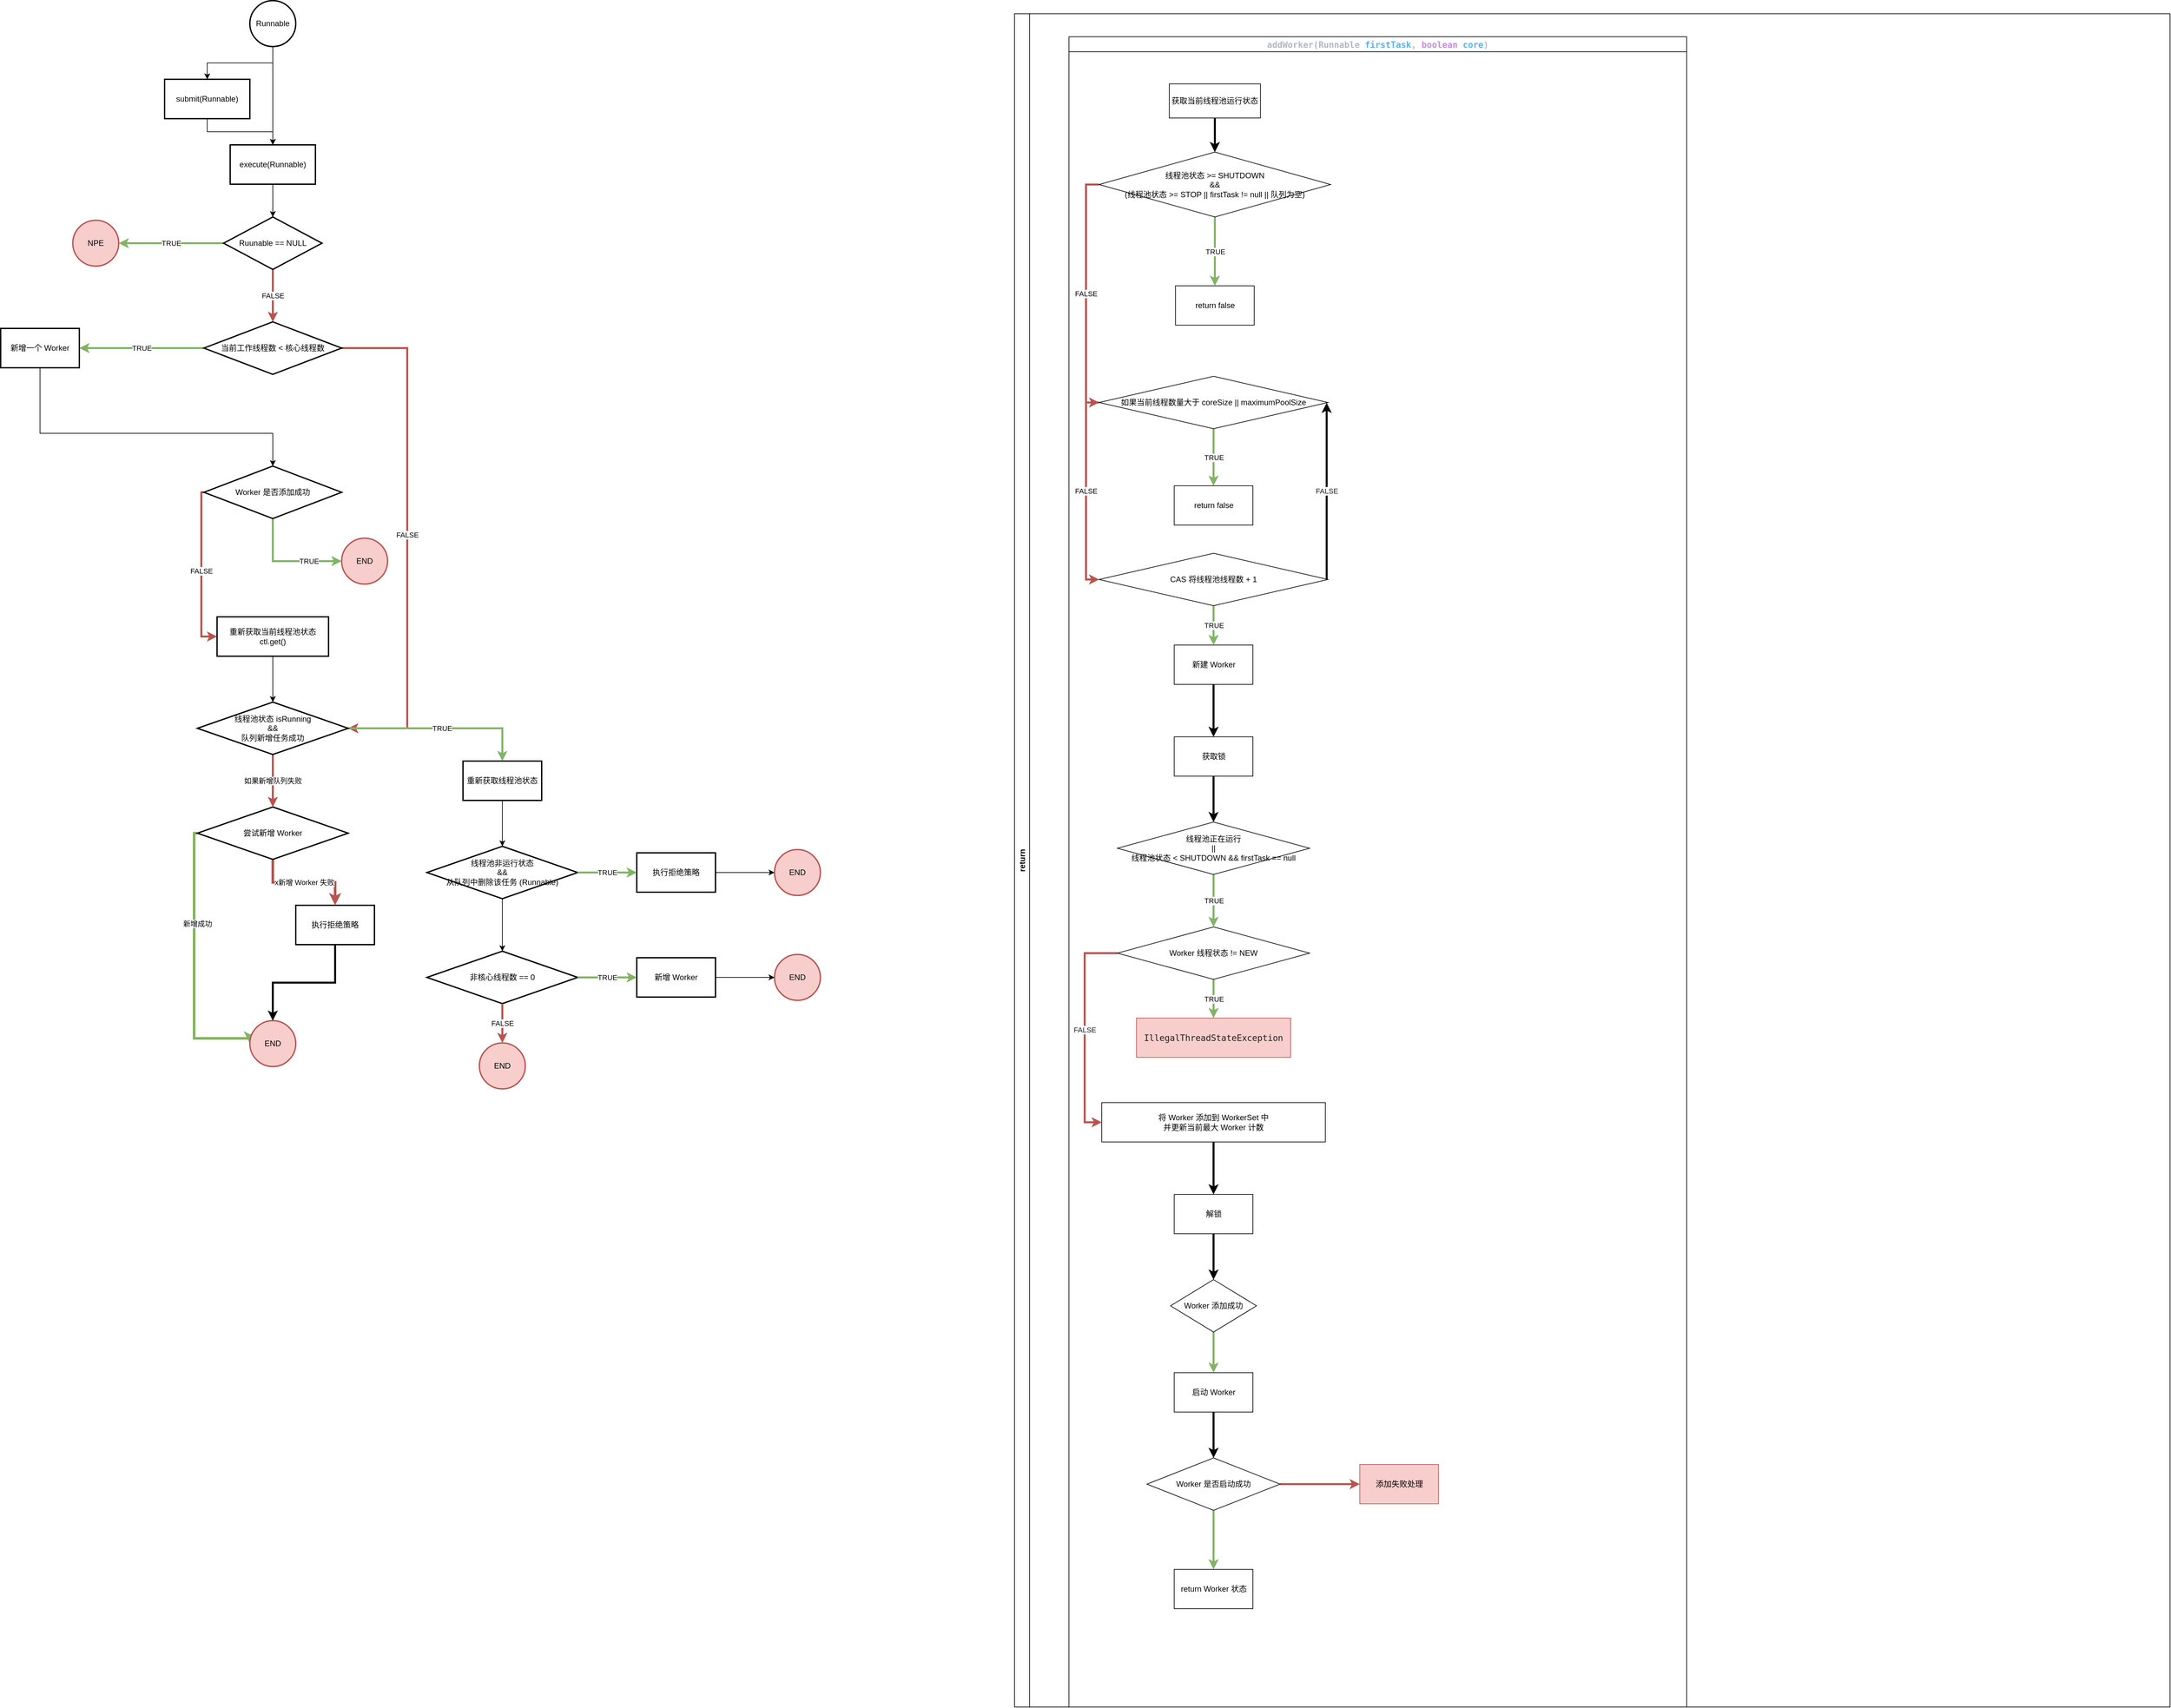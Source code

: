 <mxfile version="20.8.13" type="github">
  <diagram id="C5RBs43oDa-KdzZeNtuy" name="Page-1">
    <mxGraphModel dx="2514" dy="907" grid="0" gridSize="10" guides="1" tooltips="1" connect="1" arrows="1" fold="1" page="1" pageScale="1" pageWidth="827" pageHeight="1169" math="0" shadow="0">
      <root>
        <mxCell id="WIyWlLk6GJQsqaUBKTNV-0" />
        <mxCell id="WIyWlLk6GJQsqaUBKTNV-1" parent="WIyWlLk6GJQsqaUBKTNV-0" />
        <mxCell id="JscV2f2QoPjZ4ivwFRaJ-3" value="" style="edgeStyle=orthogonalEdgeStyle;rounded=0;orthogonalLoop=1;jettySize=auto;html=1;" parent="WIyWlLk6GJQsqaUBKTNV-1" source="JscV2f2QoPjZ4ivwFRaJ-1" target="JscV2f2QoPjZ4ivwFRaJ-2" edge="1">
          <mxGeometry relative="1" as="geometry" />
        </mxCell>
        <mxCell id="JscV2f2QoPjZ4ivwFRaJ-5" style="edgeStyle=orthogonalEdgeStyle;rounded=0;orthogonalLoop=1;jettySize=auto;html=1;" parent="WIyWlLk6GJQsqaUBKTNV-1" source="JscV2f2QoPjZ4ivwFRaJ-1" target="JscV2f2QoPjZ4ivwFRaJ-4" edge="1">
          <mxGeometry relative="1" as="geometry" />
        </mxCell>
        <mxCell id="JscV2f2QoPjZ4ivwFRaJ-1" value="Runnable" style="strokeWidth=2;html=1;shape=mxgraph.flowchart.start_2;whiteSpace=wrap;rounded=0;" parent="WIyWlLk6GJQsqaUBKTNV-1" vertex="1">
          <mxGeometry x="150" y="10" width="70" height="70" as="geometry" />
        </mxCell>
        <mxCell id="JscV2f2QoPjZ4ivwFRaJ-7" value="" style="edgeStyle=orthogonalEdgeStyle;rounded=0;orthogonalLoop=1;jettySize=auto;html=1;" parent="WIyWlLk6GJQsqaUBKTNV-1" source="JscV2f2QoPjZ4ivwFRaJ-2" target="JscV2f2QoPjZ4ivwFRaJ-6" edge="1">
          <mxGeometry relative="1" as="geometry" />
        </mxCell>
        <mxCell id="JscV2f2QoPjZ4ivwFRaJ-2" value="execute(Runnable)" style="whiteSpace=wrap;html=1;strokeWidth=2;rounded=0;" parent="WIyWlLk6GJQsqaUBKTNV-1" vertex="1">
          <mxGeometry x="120" y="230" width="130" height="60" as="geometry" />
        </mxCell>
        <mxCell id="JscV2f2QoPjZ4ivwFRaJ-8" style="edgeStyle=orthogonalEdgeStyle;rounded=0;orthogonalLoop=1;jettySize=auto;html=1;entryX=0.5;entryY=0;entryDx=0;entryDy=0;" parent="WIyWlLk6GJQsqaUBKTNV-1" source="JscV2f2QoPjZ4ivwFRaJ-4" target="JscV2f2QoPjZ4ivwFRaJ-2" edge="1">
          <mxGeometry relative="1" as="geometry" />
        </mxCell>
        <mxCell id="JscV2f2QoPjZ4ivwFRaJ-4" value="submit(Runnable)" style="whiteSpace=wrap;html=1;strokeWidth=2;rounded=0;" parent="WIyWlLk6GJQsqaUBKTNV-1" vertex="1">
          <mxGeometry x="20" y="130" width="130" height="60" as="geometry" />
        </mxCell>
        <mxCell id="JscV2f2QoPjZ4ivwFRaJ-10" value="TRUE" style="edgeStyle=orthogonalEdgeStyle;rounded=0;orthogonalLoop=1;jettySize=auto;html=1;strokeWidth=3;fillColor=#d5e8d4;strokeColor=#82b366;" parent="WIyWlLk6GJQsqaUBKTNV-1" source="JscV2f2QoPjZ4ivwFRaJ-6" target="JscV2f2QoPjZ4ivwFRaJ-9" edge="1">
          <mxGeometry relative="1" as="geometry" />
        </mxCell>
        <mxCell id="JscV2f2QoPjZ4ivwFRaJ-14" value="FALSE" style="edgeStyle=orthogonalEdgeStyle;rounded=0;orthogonalLoop=1;jettySize=auto;html=1;fillColor=#f8cecc;strokeColor=#b85450;strokeWidth=3;" parent="WIyWlLk6GJQsqaUBKTNV-1" source="JscV2f2QoPjZ4ivwFRaJ-6" target="JscV2f2QoPjZ4ivwFRaJ-13" edge="1">
          <mxGeometry relative="1" as="geometry" />
        </mxCell>
        <mxCell id="JscV2f2QoPjZ4ivwFRaJ-6" value="Ruunable == NULL" style="rhombus;whiteSpace=wrap;html=1;strokeWidth=2;rounded=0;" parent="WIyWlLk6GJQsqaUBKTNV-1" vertex="1">
          <mxGeometry x="110" y="340" width="150" height="80" as="geometry" />
        </mxCell>
        <mxCell id="JscV2f2QoPjZ4ivwFRaJ-9" value="NPE" style="strokeWidth=2;html=1;shape=mxgraph.flowchart.start_2;whiteSpace=wrap;fillColor=#f8cecc;strokeColor=#b85450;rounded=0;" parent="WIyWlLk6GJQsqaUBKTNV-1" vertex="1">
          <mxGeometry x="-120" y="345" width="70" height="70" as="geometry" />
        </mxCell>
        <mxCell id="JscV2f2QoPjZ4ivwFRaJ-16" value="TRUE" style="edgeStyle=orthogonalEdgeStyle;rounded=0;orthogonalLoop=1;jettySize=auto;html=1;fillColor=#d5e8d4;strokeColor=#82b366;strokeWidth=3;" parent="WIyWlLk6GJQsqaUBKTNV-1" source="JscV2f2QoPjZ4ivwFRaJ-13" target="JscV2f2QoPjZ4ivwFRaJ-15" edge="1">
          <mxGeometry relative="1" as="geometry" />
        </mxCell>
        <mxCell id="JscV2f2QoPjZ4ivwFRaJ-28" value="FALSE" style="edgeStyle=orthogonalEdgeStyle;rounded=0;orthogonalLoop=1;jettySize=auto;html=1;fillColor=#f8cecc;strokeColor=#b85450;strokeWidth=3;" parent="WIyWlLk6GJQsqaUBKTNV-1" source="JscV2f2QoPjZ4ivwFRaJ-13" target="JscV2f2QoPjZ4ivwFRaJ-26" edge="1">
          <mxGeometry relative="1" as="geometry">
            <Array as="points">
              <mxPoint x="390" y="540" />
              <mxPoint x="390" y="1120" />
            </Array>
          </mxGeometry>
        </mxCell>
        <mxCell id="JscV2f2QoPjZ4ivwFRaJ-13" value="当前工作线程数 &amp;lt; 核心线程数" style="rhombus;whiteSpace=wrap;html=1;strokeWidth=2;rounded=0;" parent="WIyWlLk6GJQsqaUBKTNV-1" vertex="1">
          <mxGeometry x="80" y="500" width="210" height="80" as="geometry" />
        </mxCell>
        <mxCell id="JscV2f2QoPjZ4ivwFRaJ-18" value="" style="edgeStyle=orthogonalEdgeStyle;rounded=0;orthogonalLoop=1;jettySize=auto;html=1;" parent="WIyWlLk6GJQsqaUBKTNV-1" source="JscV2f2QoPjZ4ivwFRaJ-15" target="JscV2f2QoPjZ4ivwFRaJ-17" edge="1">
          <mxGeometry relative="1" as="geometry">
            <Array as="points">
              <mxPoint x="-170" y="670" />
            </Array>
          </mxGeometry>
        </mxCell>
        <mxCell id="JscV2f2QoPjZ4ivwFRaJ-15" value="新增一个 Worker" style="whiteSpace=wrap;html=1;strokeWidth=2;rounded=0;" parent="WIyWlLk6GJQsqaUBKTNV-1" vertex="1">
          <mxGeometry x="-230" y="510" width="120" height="60" as="geometry" />
        </mxCell>
        <mxCell id="JscV2f2QoPjZ4ivwFRaJ-20" value="FALSE" style="edgeStyle=orthogonalEdgeStyle;rounded=0;orthogonalLoop=1;jettySize=auto;html=1;fillColor=#f8cecc;strokeColor=#b85450;strokeWidth=3;" parent="WIyWlLk6GJQsqaUBKTNV-1" source="JscV2f2QoPjZ4ivwFRaJ-17" target="JscV2f2QoPjZ4ivwFRaJ-19" edge="1">
          <mxGeometry relative="1" as="geometry">
            <Array as="points">
              <mxPoint x="76" y="760" />
              <mxPoint x="76" y="980" />
            </Array>
          </mxGeometry>
        </mxCell>
        <mxCell id="JscV2f2QoPjZ4ivwFRaJ-22" value="TRUE" style="edgeStyle=orthogonalEdgeStyle;rounded=0;orthogonalLoop=1;jettySize=auto;html=1;entryX=0;entryY=0.5;entryDx=0;entryDy=0;entryPerimeter=0;fillColor=#d5e8d4;strokeColor=#82b366;strokeWidth=3;" parent="WIyWlLk6GJQsqaUBKTNV-1" source="JscV2f2QoPjZ4ivwFRaJ-17" target="JscV2f2QoPjZ4ivwFRaJ-23" edge="1">
          <mxGeometry x="0.412" relative="1" as="geometry">
            <mxPoint x="270" y="860" as="targetPoint" />
            <mxPoint as="offset" />
          </mxGeometry>
        </mxCell>
        <mxCell id="JscV2f2QoPjZ4ivwFRaJ-17" value="Worker 是否添加成功" style="rhombus;whiteSpace=wrap;html=1;strokeWidth=2;rounded=0;" parent="WIyWlLk6GJQsqaUBKTNV-1" vertex="1">
          <mxGeometry x="80" y="720" width="210" height="80" as="geometry" />
        </mxCell>
        <mxCell id="JscV2f2QoPjZ4ivwFRaJ-27" value="" style="edgeStyle=orthogonalEdgeStyle;rounded=0;orthogonalLoop=1;jettySize=auto;html=1;" parent="WIyWlLk6GJQsqaUBKTNV-1" source="JscV2f2QoPjZ4ivwFRaJ-19" target="JscV2f2QoPjZ4ivwFRaJ-26" edge="1">
          <mxGeometry relative="1" as="geometry" />
        </mxCell>
        <mxCell id="JscV2f2QoPjZ4ivwFRaJ-19" value="重新获取当前线程池状态&lt;br&gt;ctl.get()" style="whiteSpace=wrap;html=1;strokeWidth=2;rounded=0;" parent="WIyWlLk6GJQsqaUBKTNV-1" vertex="1">
          <mxGeometry x="100" y="950" width="170" height="60" as="geometry" />
        </mxCell>
        <mxCell id="JscV2f2QoPjZ4ivwFRaJ-23" value="END" style="strokeWidth=2;html=1;shape=mxgraph.flowchart.start_2;whiteSpace=wrap;fillColor=#f8cecc;strokeColor=#b85450;rounded=0;" parent="WIyWlLk6GJQsqaUBKTNV-1" vertex="1">
          <mxGeometry x="290" y="830" width="70" height="70" as="geometry" />
        </mxCell>
        <mxCell id="JscV2f2QoPjZ4ivwFRaJ-30" value="TRUE" style="edgeStyle=orthogonalEdgeStyle;rounded=0;orthogonalLoop=1;jettySize=auto;html=1;fillColor=#d5e8d4;strokeColor=#82b366;strokeWidth=3;" parent="WIyWlLk6GJQsqaUBKTNV-1" source="JscV2f2QoPjZ4ivwFRaJ-26" target="JscV2f2QoPjZ4ivwFRaJ-29" edge="1">
          <mxGeometry relative="1" as="geometry" />
        </mxCell>
        <mxCell id="JscV2f2QoPjZ4ivwFRaJ-50" value="如果新增队列失败" style="edgeStyle=orthogonalEdgeStyle;rounded=0;orthogonalLoop=1;jettySize=auto;html=1;fillColor=#f8cecc;strokeColor=#b85450;strokeWidth=3;" parent="WIyWlLk6GJQsqaUBKTNV-1" source="JscV2f2QoPjZ4ivwFRaJ-26" target="JscV2f2QoPjZ4ivwFRaJ-49" edge="1">
          <mxGeometry relative="1" as="geometry" />
        </mxCell>
        <mxCell id="JscV2f2QoPjZ4ivwFRaJ-26" value="线程池状态 isRunning&lt;br&gt;&amp;amp;&amp;amp;&lt;br&gt;队列新增任务成功" style="rhombus;whiteSpace=wrap;html=1;strokeWidth=2;rounded=0;" parent="WIyWlLk6GJQsqaUBKTNV-1" vertex="1">
          <mxGeometry x="70" y="1080" width="230" height="80" as="geometry" />
        </mxCell>
        <mxCell id="JscV2f2QoPjZ4ivwFRaJ-48" value="" style="group;rounded=0;" parent="WIyWlLk6GJQsqaUBKTNV-1" vertex="1" connectable="0">
          <mxGeometry x="420" y="1170" width="600" height="500" as="geometry" />
        </mxCell>
        <mxCell id="JscV2f2QoPjZ4ivwFRaJ-29" value="重新获取线程池状态" style="whiteSpace=wrap;html=1;strokeWidth=2;rounded=0;" parent="JscV2f2QoPjZ4ivwFRaJ-48" vertex="1">
          <mxGeometry x="55" width="120" height="60" as="geometry" />
        </mxCell>
        <mxCell id="JscV2f2QoPjZ4ivwFRaJ-31" value="线程池非运行状态&lt;br&gt;&amp;amp;&amp;amp;&lt;br&gt;从队列中删除该任务 (Runnable)" style="rhombus;whiteSpace=wrap;html=1;strokeWidth=2;rounded=0;" parent="JscV2f2QoPjZ4ivwFRaJ-48" vertex="1">
          <mxGeometry y="130" width="230" height="80" as="geometry" />
        </mxCell>
        <mxCell id="JscV2f2QoPjZ4ivwFRaJ-32" value="" style="edgeStyle=orthogonalEdgeStyle;rounded=0;orthogonalLoop=1;jettySize=auto;html=1;" parent="JscV2f2QoPjZ4ivwFRaJ-48" source="JscV2f2QoPjZ4ivwFRaJ-29" target="JscV2f2QoPjZ4ivwFRaJ-31" edge="1">
          <mxGeometry relative="1" as="geometry" />
        </mxCell>
        <mxCell id="JscV2f2QoPjZ4ivwFRaJ-35" value="执行拒绝策略" style="whiteSpace=wrap;html=1;strokeWidth=2;rounded=0;" parent="JscV2f2QoPjZ4ivwFRaJ-48" vertex="1">
          <mxGeometry x="320" y="140" width="120" height="60" as="geometry" />
        </mxCell>
        <mxCell id="JscV2f2QoPjZ4ivwFRaJ-36" value="TRUE" style="edgeStyle=orthogonalEdgeStyle;rounded=0;orthogonalLoop=1;jettySize=auto;html=1;fillColor=#d5e8d4;strokeColor=#82b366;strokeWidth=3;" parent="JscV2f2QoPjZ4ivwFRaJ-48" source="JscV2f2QoPjZ4ivwFRaJ-31" target="JscV2f2QoPjZ4ivwFRaJ-35" edge="1">
          <mxGeometry relative="1" as="geometry" />
        </mxCell>
        <mxCell id="JscV2f2QoPjZ4ivwFRaJ-37" value="END" style="strokeWidth=2;html=1;shape=mxgraph.flowchart.start_2;whiteSpace=wrap;fillColor=#f8cecc;strokeColor=#b85450;rounded=0;" parent="JscV2f2QoPjZ4ivwFRaJ-48" vertex="1">
          <mxGeometry x="530" y="135" width="70" height="70" as="geometry" />
        </mxCell>
        <mxCell id="JscV2f2QoPjZ4ivwFRaJ-38" style="edgeStyle=orthogonalEdgeStyle;rounded=0;orthogonalLoop=1;jettySize=auto;html=1;" parent="JscV2f2QoPjZ4ivwFRaJ-48" source="JscV2f2QoPjZ4ivwFRaJ-35" target="JscV2f2QoPjZ4ivwFRaJ-37" edge="1">
          <mxGeometry relative="1" as="geometry" />
        </mxCell>
        <mxCell id="JscV2f2QoPjZ4ivwFRaJ-39" value="非核心线程数 == 0" style="rhombus;whiteSpace=wrap;html=1;strokeWidth=2;rounded=0;" parent="JscV2f2QoPjZ4ivwFRaJ-48" vertex="1">
          <mxGeometry y="290" width="230" height="80" as="geometry" />
        </mxCell>
        <mxCell id="JscV2f2QoPjZ4ivwFRaJ-40" value="" style="edgeStyle=orthogonalEdgeStyle;rounded=0;orthogonalLoop=1;jettySize=auto;html=1;" parent="JscV2f2QoPjZ4ivwFRaJ-48" source="JscV2f2QoPjZ4ivwFRaJ-31" target="JscV2f2QoPjZ4ivwFRaJ-39" edge="1">
          <mxGeometry relative="1" as="geometry" />
        </mxCell>
        <mxCell id="JscV2f2QoPjZ4ivwFRaJ-41" value="新增 Worker" style="whiteSpace=wrap;html=1;strokeWidth=2;rounded=0;" parent="JscV2f2QoPjZ4ivwFRaJ-48" vertex="1">
          <mxGeometry x="320" y="300" width="120" height="60" as="geometry" />
        </mxCell>
        <mxCell id="JscV2f2QoPjZ4ivwFRaJ-42" value="TRUE" style="edgeStyle=orthogonalEdgeStyle;rounded=0;orthogonalLoop=1;jettySize=auto;html=1;fillColor=#d5e8d4;strokeColor=#82b366;strokeWidth=3;" parent="JscV2f2QoPjZ4ivwFRaJ-48" source="JscV2f2QoPjZ4ivwFRaJ-39" target="JscV2f2QoPjZ4ivwFRaJ-41" edge="1">
          <mxGeometry relative="1" as="geometry" />
        </mxCell>
        <mxCell id="JscV2f2QoPjZ4ivwFRaJ-43" value="END" style="strokeWidth=2;html=1;shape=mxgraph.flowchart.start_2;whiteSpace=wrap;fillColor=#f8cecc;strokeColor=#b85450;rounded=0;" parent="JscV2f2QoPjZ4ivwFRaJ-48" vertex="1">
          <mxGeometry x="530" y="295" width="70" height="70" as="geometry" />
        </mxCell>
        <mxCell id="JscV2f2QoPjZ4ivwFRaJ-44" style="edgeStyle=orthogonalEdgeStyle;rounded=0;orthogonalLoop=1;jettySize=auto;html=1;" parent="JscV2f2QoPjZ4ivwFRaJ-48" source="JscV2f2QoPjZ4ivwFRaJ-41" target="JscV2f2QoPjZ4ivwFRaJ-43" edge="1">
          <mxGeometry relative="1" as="geometry" />
        </mxCell>
        <mxCell id="JscV2f2QoPjZ4ivwFRaJ-46" value="END" style="strokeWidth=2;html=1;shape=mxgraph.flowchart.start_2;whiteSpace=wrap;fillColor=#f8cecc;strokeColor=#b85450;rounded=0;" parent="JscV2f2QoPjZ4ivwFRaJ-48" vertex="1">
          <mxGeometry x="80" y="430" width="70" height="70" as="geometry" />
        </mxCell>
        <mxCell id="JscV2f2QoPjZ4ivwFRaJ-47" value="FALSE" style="edgeStyle=orthogonalEdgeStyle;rounded=0;orthogonalLoop=1;jettySize=auto;html=1;entryX=0.5;entryY=0;entryDx=0;entryDy=0;entryPerimeter=0;fillColor=#f8cecc;strokeColor=#b85450;strokeWidth=3;" parent="JscV2f2QoPjZ4ivwFRaJ-48" source="JscV2f2QoPjZ4ivwFRaJ-39" target="JscV2f2QoPjZ4ivwFRaJ-46" edge="1">
          <mxGeometry relative="1" as="geometry" />
        </mxCell>
        <mxCell id="JscV2f2QoPjZ4ivwFRaJ-52" style="edgeStyle=orthogonalEdgeStyle;rounded=0;orthogonalLoop=1;jettySize=auto;html=1;entryX=0;entryY=0.5;entryDx=0;entryDy=0;entryPerimeter=0;fillColor=#d5e8d4;strokeColor=#82b366;strokeWidth=4;" parent="WIyWlLk6GJQsqaUBKTNV-1" source="JscV2f2QoPjZ4ivwFRaJ-49" target="JscV2f2QoPjZ4ivwFRaJ-51" edge="1">
          <mxGeometry relative="1" as="geometry">
            <Array as="points">
              <mxPoint x="65" y="1280" />
              <mxPoint x="65" y="1593" />
              <mxPoint x="150" y="1593" />
            </Array>
          </mxGeometry>
        </mxCell>
        <mxCell id="JscV2f2QoPjZ4ivwFRaJ-53" value="新增成功" style="edgeLabel;html=1;align=center;verticalAlign=middle;resizable=0;points=[];rounded=0;" parent="JscV2f2QoPjZ4ivwFRaJ-52" vertex="1" connectable="0">
          <mxGeometry x="-0.45" y="2" relative="1" as="geometry">
            <mxPoint x="3" y="30" as="offset" />
          </mxGeometry>
        </mxCell>
        <mxCell id="JscV2f2QoPjZ4ivwFRaJ-55" value="x新增 Worker 失败" style="edgeStyle=orthogonalEdgeStyle;rounded=0;orthogonalLoop=1;jettySize=auto;html=1;fillColor=#f8cecc;strokeColor=#b85450;strokeWidth=4;" parent="WIyWlLk6GJQsqaUBKTNV-1" source="JscV2f2QoPjZ4ivwFRaJ-49" target="JscV2f2QoPjZ4ivwFRaJ-54" edge="1">
          <mxGeometry relative="1" as="geometry" />
        </mxCell>
        <mxCell id="JscV2f2QoPjZ4ivwFRaJ-49" value="尝试新增 Worker" style="rhombus;whiteSpace=wrap;html=1;strokeWidth=2;rounded=0;" parent="WIyWlLk6GJQsqaUBKTNV-1" vertex="1">
          <mxGeometry x="70" y="1240" width="230" height="80" as="geometry" />
        </mxCell>
        <mxCell id="JscV2f2QoPjZ4ivwFRaJ-51" value="END" style="strokeWidth=2;html=1;shape=mxgraph.flowchart.start_2;whiteSpace=wrap;fillColor=#f8cecc;strokeColor=#b85450;rounded=0;" parent="WIyWlLk6GJQsqaUBKTNV-1" vertex="1">
          <mxGeometry x="150" y="1566" width="70" height="70" as="geometry" />
        </mxCell>
        <mxCell id="JscV2f2QoPjZ4ivwFRaJ-56" style="edgeStyle=orthogonalEdgeStyle;rounded=0;orthogonalLoop=1;jettySize=auto;html=1;strokeWidth=3;" parent="WIyWlLk6GJQsqaUBKTNV-1" source="JscV2f2QoPjZ4ivwFRaJ-54" target="JscV2f2QoPjZ4ivwFRaJ-51" edge="1">
          <mxGeometry relative="1" as="geometry" />
        </mxCell>
        <mxCell id="JscV2f2QoPjZ4ivwFRaJ-54" value="执行拒绝策略" style="whiteSpace=wrap;html=1;strokeWidth=2;rounded=0;" parent="WIyWlLk6GJQsqaUBKTNV-1" vertex="1">
          <mxGeometry x="220" y="1390" width="120" height="60" as="geometry" />
        </mxCell>
        <mxCell id="CX-WvHfnV0yKz3u9GfM3-0" value="return" style="swimlane;horizontal=0;whiteSpace=wrap;html=1;rounded=0;" vertex="1" parent="WIyWlLk6GJQsqaUBKTNV-1">
          <mxGeometry x="1316" y="30" width="1762" height="2583" as="geometry" />
        </mxCell>
        <mxCell id="CX-WvHfnV0yKz3u9GfM3-1" value="&lt;pre style=&quot;color: rgb(175, 185, 195); font-family: &amp;quot;JetBrains Mono&amp;quot;, monospace; font-size: 9.8pt;&quot;&gt;&lt;span style=&quot;background-color: rgb(255, 255, 255);&quot;&gt;addWorker(Runnable &lt;span style=&quot;color: rgb(97, 175, 225);&quot;&gt;firstTask&lt;/span&gt;, &lt;span style=&quot;color: rgb(200, 140, 220);&quot;&gt;boolean &lt;/span&gt;&lt;span style=&quot;color: rgb(97, 175, 225);&quot;&gt;core&lt;/span&gt;)&lt;/span&gt;&lt;/pre&gt;" style="swimlane;whiteSpace=wrap;html=1;rounded=0;startSize=23;" vertex="1" parent="CX-WvHfnV0yKz3u9GfM3-0">
          <mxGeometry x="83" y="35" width="942" height="2548" as="geometry" />
        </mxCell>
        <mxCell id="CX-WvHfnV0yKz3u9GfM3-4" value="" style="edgeStyle=orthogonalEdgeStyle;rounded=0;orthogonalLoop=1;jettySize=auto;html=1;strokeWidth=3;" edge="1" parent="CX-WvHfnV0yKz3u9GfM3-1" source="CX-WvHfnV0yKz3u9GfM3-2" target="CX-WvHfnV0yKz3u9GfM3-3">
          <mxGeometry relative="1" as="geometry" />
        </mxCell>
        <mxCell id="CX-WvHfnV0yKz3u9GfM3-2" value="获取当前线程池运行状态" style="rounded=0;whiteSpace=wrap;html=1;" vertex="1" parent="CX-WvHfnV0yKz3u9GfM3-1">
          <mxGeometry x="153" y="72" width="139" height="52" as="geometry" />
        </mxCell>
        <mxCell id="CX-WvHfnV0yKz3u9GfM3-7" value="TRUE" style="edgeStyle=orthogonalEdgeStyle;rounded=0;orthogonalLoop=1;jettySize=auto;html=1;strokeWidth=3;fillColor=#d5e8d4;strokeColor=#82b366;" edge="1" parent="CX-WvHfnV0yKz3u9GfM3-1" source="CX-WvHfnV0yKz3u9GfM3-3" target="CX-WvHfnV0yKz3u9GfM3-6">
          <mxGeometry relative="1" as="geometry" />
        </mxCell>
        <mxCell id="CX-WvHfnV0yKz3u9GfM3-28" value="FALSE" style="edgeStyle=orthogonalEdgeStyle;rounded=0;orthogonalLoop=1;jettySize=auto;html=1;entryX=0;entryY=0.5;entryDx=0;entryDy=0;strokeWidth=3;fillColor=#f8cecc;strokeColor=#b85450;" edge="1" parent="CX-WvHfnV0yKz3u9GfM3-1" source="CX-WvHfnV0yKz3u9GfM3-3" target="CX-WvHfnV0yKz3u9GfM3-13">
          <mxGeometry relative="1" as="geometry">
            <Array as="points">
              <mxPoint x="26" y="226" />
              <mxPoint x="26" y="558" />
            </Array>
          </mxGeometry>
        </mxCell>
        <mxCell id="CX-WvHfnV0yKz3u9GfM3-3" value="线程池状态 &amp;gt;= SHUTDOWN&lt;br&gt;&amp;amp;&amp;amp;&lt;br&gt;(线程池状态 &amp;gt;= STOP || firstTask != null || 队列为空)" style="rhombus;whiteSpace=wrap;html=1;rounded=0;" vertex="1" parent="CX-WvHfnV0yKz3u9GfM3-1">
          <mxGeometry x="46" y="176" width="353" height="99" as="geometry" />
        </mxCell>
        <mxCell id="CX-WvHfnV0yKz3u9GfM3-6" value="return false" style="whiteSpace=wrap;html=1;rounded=0;" vertex="1" parent="CX-WvHfnV0yKz3u9GfM3-1">
          <mxGeometry x="162.5" y="380" width="120" height="60" as="geometry" />
        </mxCell>
        <mxCell id="CX-WvHfnV0yKz3u9GfM3-30" value="TRUE" style="edgeStyle=orthogonalEdgeStyle;orthogonalLoop=1;jettySize=auto;html=1;strokeWidth=3;fillColor=#d5e8d4;strokeColor=#82b366;" edge="1" parent="CX-WvHfnV0yKz3u9GfM3-1" source="CX-WvHfnV0yKz3u9GfM3-13" target="CX-WvHfnV0yKz3u9GfM3-19">
          <mxGeometry relative="1" as="geometry" />
        </mxCell>
        <mxCell id="CX-WvHfnV0yKz3u9GfM3-31" value="FALSE" style="edgeStyle=orthogonalEdgeStyle;orthogonalLoop=1;jettySize=auto;html=1;entryX=0;entryY=0.5;entryDx=0;entryDy=0;strokeWidth=3;rounded=0;fillColor=#f8cecc;strokeColor=#b85450;" edge="1" parent="CX-WvHfnV0yKz3u9GfM3-1" source="CX-WvHfnV0yKz3u9GfM3-13" target="CX-WvHfnV0yKz3u9GfM3-23">
          <mxGeometry relative="1" as="geometry">
            <Array as="points">
              <mxPoint x="26" y="558" />
              <mxPoint x="26" y="828" />
            </Array>
          </mxGeometry>
        </mxCell>
        <mxCell id="CX-WvHfnV0yKz3u9GfM3-13" value="如果当前线程数量大于 coreSize || maximumPoolSize" style="rhombus;whiteSpace=wrap;html=1;rounded=0;" vertex="1" parent="CX-WvHfnV0yKz3u9GfM3-1">
          <mxGeometry x="46" y="518" width="349" height="80" as="geometry" />
        </mxCell>
        <mxCell id="CX-WvHfnV0yKz3u9GfM3-19" value="return false" style="whiteSpace=wrap;html=1;rounded=0;" vertex="1" parent="CX-WvHfnV0yKz3u9GfM3-1">
          <mxGeometry x="160.5" y="685" width="120" height="60" as="geometry" />
        </mxCell>
        <mxCell id="CX-WvHfnV0yKz3u9GfM3-26" value="TRUE" style="edgeStyle=orthogonalEdgeStyle;rounded=0;orthogonalLoop=1;jettySize=auto;html=1;strokeWidth=3;fillColor=#d5e8d4;strokeColor=#82b366;" edge="1" parent="CX-WvHfnV0yKz3u9GfM3-1" source="CX-WvHfnV0yKz3u9GfM3-23" target="CX-WvHfnV0yKz3u9GfM3-25">
          <mxGeometry relative="1" as="geometry" />
        </mxCell>
        <mxCell id="CX-WvHfnV0yKz3u9GfM3-59" value="FALSE" style="edgeStyle=orthogonalEdgeStyle;rounded=0;orthogonalLoop=1;jettySize=auto;html=1;strokeWidth=3;fontColor=#1E1F22;" edge="1" parent="CX-WvHfnV0yKz3u9GfM3-1" source="CX-WvHfnV0yKz3u9GfM3-23" target="CX-WvHfnV0yKz3u9GfM3-13">
          <mxGeometry relative="1" as="geometry">
            <Array as="points">
              <mxPoint x="393" y="689" />
              <mxPoint x="393" y="689" />
            </Array>
          </mxGeometry>
        </mxCell>
        <mxCell id="CX-WvHfnV0yKz3u9GfM3-23" value="CAS 将线程池线程数 + 1" style="rhombus;whiteSpace=wrap;html=1;rounded=0;" vertex="1" parent="CX-WvHfnV0yKz3u9GfM3-1">
          <mxGeometry x="46" y="788" width="349" height="80" as="geometry" />
        </mxCell>
        <mxCell id="CX-WvHfnV0yKz3u9GfM3-34" value="" style="edgeStyle=orthogonalEdgeStyle;rounded=0;orthogonalLoop=1;jettySize=auto;html=1;strokeWidth=3;" edge="1" parent="CX-WvHfnV0yKz3u9GfM3-1" source="CX-WvHfnV0yKz3u9GfM3-25" target="CX-WvHfnV0yKz3u9GfM3-33">
          <mxGeometry relative="1" as="geometry" />
        </mxCell>
        <mxCell id="CX-WvHfnV0yKz3u9GfM3-25" value="新建 Worker" style="whiteSpace=wrap;html=1;rounded=0;" vertex="1" parent="CX-WvHfnV0yKz3u9GfM3-1">
          <mxGeometry x="160.5" y="928" width="120" height="60" as="geometry" />
        </mxCell>
        <mxCell id="CX-WvHfnV0yKz3u9GfM3-36" value="" style="edgeStyle=orthogonalEdgeStyle;rounded=0;orthogonalLoop=1;jettySize=auto;html=1;strokeWidth=3;" edge="1" parent="CX-WvHfnV0yKz3u9GfM3-1" source="CX-WvHfnV0yKz3u9GfM3-33" target="CX-WvHfnV0yKz3u9GfM3-35">
          <mxGeometry relative="1" as="geometry" />
        </mxCell>
        <mxCell id="CX-WvHfnV0yKz3u9GfM3-33" value="获取锁" style="whiteSpace=wrap;html=1;rounded=0;" vertex="1" parent="CX-WvHfnV0yKz3u9GfM3-1">
          <mxGeometry x="160.5" y="1068" width="120" height="60" as="geometry" />
        </mxCell>
        <mxCell id="CX-WvHfnV0yKz3u9GfM3-40" value="TRUE" style="edgeStyle=orthogonalEdgeStyle;rounded=0;orthogonalLoop=1;jettySize=auto;html=1;strokeWidth=3;fillColor=#d5e8d4;strokeColor=#82b366;" edge="1" parent="CX-WvHfnV0yKz3u9GfM3-1" source="CX-WvHfnV0yKz3u9GfM3-35" target="CX-WvHfnV0yKz3u9GfM3-39">
          <mxGeometry relative="1" as="geometry" />
        </mxCell>
        <mxCell id="CX-WvHfnV0yKz3u9GfM3-35" value="线程池正在运行&lt;br&gt;||&lt;br&gt;线程池状态 &amp;lt; SHUTDOWN &amp;amp;&amp;amp; firstTask == null" style="rhombus;whiteSpace=wrap;html=1;rounded=0;" vertex="1" parent="CX-WvHfnV0yKz3u9GfM3-1">
          <mxGeometry x="74" y="1198" width="293" height="80" as="geometry" />
        </mxCell>
        <mxCell id="CX-WvHfnV0yKz3u9GfM3-42" value="TRUE" style="edgeStyle=orthogonalEdgeStyle;rounded=0;orthogonalLoop=1;jettySize=auto;html=1;strokeWidth=3;fillColor=#d5e8d4;strokeColor=#82b366;" edge="1" parent="CX-WvHfnV0yKz3u9GfM3-1" source="CX-WvHfnV0yKz3u9GfM3-39" target="CX-WvHfnV0yKz3u9GfM3-41">
          <mxGeometry relative="1" as="geometry" />
        </mxCell>
        <mxCell id="CX-WvHfnV0yKz3u9GfM3-44" value="FALSE" style="edgeStyle=orthogonalEdgeStyle;rounded=0;orthogonalLoop=1;jettySize=auto;html=1;strokeWidth=3;fontColor=#1E1F22;fillColor=#f8cecc;strokeColor=#b85450;entryX=0;entryY=0.5;entryDx=0;entryDy=0;" edge="1" parent="CX-WvHfnV0yKz3u9GfM3-1" source="CX-WvHfnV0yKz3u9GfM3-39" target="CX-WvHfnV0yKz3u9GfM3-43">
          <mxGeometry relative="1" as="geometry">
            <Array as="points">
              <mxPoint x="24" y="1398" />
              <mxPoint x="24" y="1656" />
            </Array>
          </mxGeometry>
        </mxCell>
        <mxCell id="CX-WvHfnV0yKz3u9GfM3-39" value="Worker 线程状态 != NEW" style="rhombus;whiteSpace=wrap;html=1;rounded=0;" vertex="1" parent="CX-WvHfnV0yKz3u9GfM3-1">
          <mxGeometry x="74" y="1358" width="293" height="80" as="geometry" />
        </mxCell>
        <mxCell id="CX-WvHfnV0yKz3u9GfM3-41" value="&lt;pre style=&quot;font-family: &amp;quot;JetBrains Mono&amp;quot;, monospace; font-size: 9.8pt;&quot;&gt;&lt;font style=&quot;&quot; color=&quot;#1e1f22&quot;&gt;IllegalThreadStateException&lt;/font&gt;&lt;/pre&gt;" style="whiteSpace=wrap;html=1;rounded=0;fillColor=#f8cecc;strokeColor=#b85450;" vertex="1" parent="CX-WvHfnV0yKz3u9GfM3-1">
          <mxGeometry x="103" y="1497" width="235" height="60" as="geometry" />
        </mxCell>
        <mxCell id="CX-WvHfnV0yKz3u9GfM3-46" value="" style="edgeStyle=orthogonalEdgeStyle;rounded=0;orthogonalLoop=1;jettySize=auto;html=1;strokeWidth=3;fontColor=#1E1F22;" edge="1" parent="CX-WvHfnV0yKz3u9GfM3-1" source="CX-WvHfnV0yKz3u9GfM3-43" target="CX-WvHfnV0yKz3u9GfM3-45">
          <mxGeometry relative="1" as="geometry" />
        </mxCell>
        <mxCell id="CX-WvHfnV0yKz3u9GfM3-43" value="将 Worker 添加到 WorkerSet 中&lt;br&gt;并更新当前最大 Worker 计数" style="whiteSpace=wrap;html=1;rounded=0;" vertex="1" parent="CX-WvHfnV0yKz3u9GfM3-1">
          <mxGeometry x="50" y="1626" width="341" height="60" as="geometry" />
        </mxCell>
        <mxCell id="CX-WvHfnV0yKz3u9GfM3-48" value="" style="edgeStyle=orthogonalEdgeStyle;rounded=0;orthogonalLoop=1;jettySize=auto;html=1;strokeWidth=3;fontColor=#1E1F22;" edge="1" parent="CX-WvHfnV0yKz3u9GfM3-1" source="CX-WvHfnV0yKz3u9GfM3-45" target="CX-WvHfnV0yKz3u9GfM3-47">
          <mxGeometry relative="1" as="geometry" />
        </mxCell>
        <mxCell id="CX-WvHfnV0yKz3u9GfM3-45" value="解锁" style="whiteSpace=wrap;html=1;rounded=0;" vertex="1" parent="CX-WvHfnV0yKz3u9GfM3-1">
          <mxGeometry x="160.5" y="1766" width="120" height="60" as="geometry" />
        </mxCell>
        <mxCell id="CX-WvHfnV0yKz3u9GfM3-50" value="" style="edgeStyle=orthogonalEdgeStyle;rounded=0;orthogonalLoop=1;jettySize=auto;html=1;strokeWidth=3;fontColor=#1E1F22;fillColor=#d5e8d4;strokeColor=#82b366;" edge="1" parent="CX-WvHfnV0yKz3u9GfM3-1" source="CX-WvHfnV0yKz3u9GfM3-47" target="CX-WvHfnV0yKz3u9GfM3-49">
          <mxGeometry relative="1" as="geometry" />
        </mxCell>
        <mxCell id="CX-WvHfnV0yKz3u9GfM3-47" value="Worker 添加成功" style="rhombus;whiteSpace=wrap;html=1;rounded=0;" vertex="1" parent="CX-WvHfnV0yKz3u9GfM3-1">
          <mxGeometry x="155" y="1896" width="131" height="80" as="geometry" />
        </mxCell>
        <mxCell id="CX-WvHfnV0yKz3u9GfM3-52" value="" style="edgeStyle=orthogonalEdgeStyle;rounded=0;orthogonalLoop=1;jettySize=auto;html=1;strokeWidth=3;fontColor=#1E1F22;" edge="1" parent="CX-WvHfnV0yKz3u9GfM3-1" source="CX-WvHfnV0yKz3u9GfM3-49" target="CX-WvHfnV0yKz3u9GfM3-51">
          <mxGeometry relative="1" as="geometry" />
        </mxCell>
        <mxCell id="CX-WvHfnV0yKz3u9GfM3-49" value="启动 Worker" style="whiteSpace=wrap;html=1;rounded=0;" vertex="1" parent="CX-WvHfnV0yKz3u9GfM3-1">
          <mxGeometry x="160.5" y="2038" width="120" height="60" as="geometry" />
        </mxCell>
        <mxCell id="CX-WvHfnV0yKz3u9GfM3-56" value="" style="edgeStyle=orthogonalEdgeStyle;rounded=0;orthogonalLoop=1;jettySize=auto;html=1;strokeWidth=3;fontColor=#1E1F22;fillColor=#d5e8d4;strokeColor=#82b366;" edge="1" parent="CX-WvHfnV0yKz3u9GfM3-1" source="CX-WvHfnV0yKz3u9GfM3-51" target="CX-WvHfnV0yKz3u9GfM3-55">
          <mxGeometry relative="1" as="geometry" />
        </mxCell>
        <mxCell id="CX-WvHfnV0yKz3u9GfM3-58" value="" style="edgeStyle=orthogonalEdgeStyle;rounded=0;orthogonalLoop=1;jettySize=auto;html=1;strokeWidth=3;fontColor=#1E1F22;fillColor=#f8cecc;strokeColor=#b85450;" edge="1" parent="CX-WvHfnV0yKz3u9GfM3-1" source="CX-WvHfnV0yKz3u9GfM3-51" target="CX-WvHfnV0yKz3u9GfM3-57">
          <mxGeometry relative="1" as="geometry" />
        </mxCell>
        <mxCell id="CX-WvHfnV0yKz3u9GfM3-51" value="Worker 是否启动成功" style="rhombus;whiteSpace=wrap;html=1;rounded=0;" vertex="1" parent="CX-WvHfnV0yKz3u9GfM3-1">
          <mxGeometry x="119" y="2168" width="203" height="80" as="geometry" />
        </mxCell>
        <mxCell id="CX-WvHfnV0yKz3u9GfM3-55" value="return Worker 状态" style="whiteSpace=wrap;html=1;rounded=0;" vertex="1" parent="CX-WvHfnV0yKz3u9GfM3-1">
          <mxGeometry x="160.5" y="2338" width="120" height="60" as="geometry" />
        </mxCell>
        <mxCell id="CX-WvHfnV0yKz3u9GfM3-57" value="添加失败处理" style="whiteSpace=wrap;html=1;rounded=0;fillColor=#f8cecc;strokeColor=#b85450;" vertex="1" parent="CX-WvHfnV0yKz3u9GfM3-1">
          <mxGeometry x="443.5" y="2178" width="120" height="60" as="geometry" />
        </mxCell>
      </root>
    </mxGraphModel>
  </diagram>
</mxfile>
